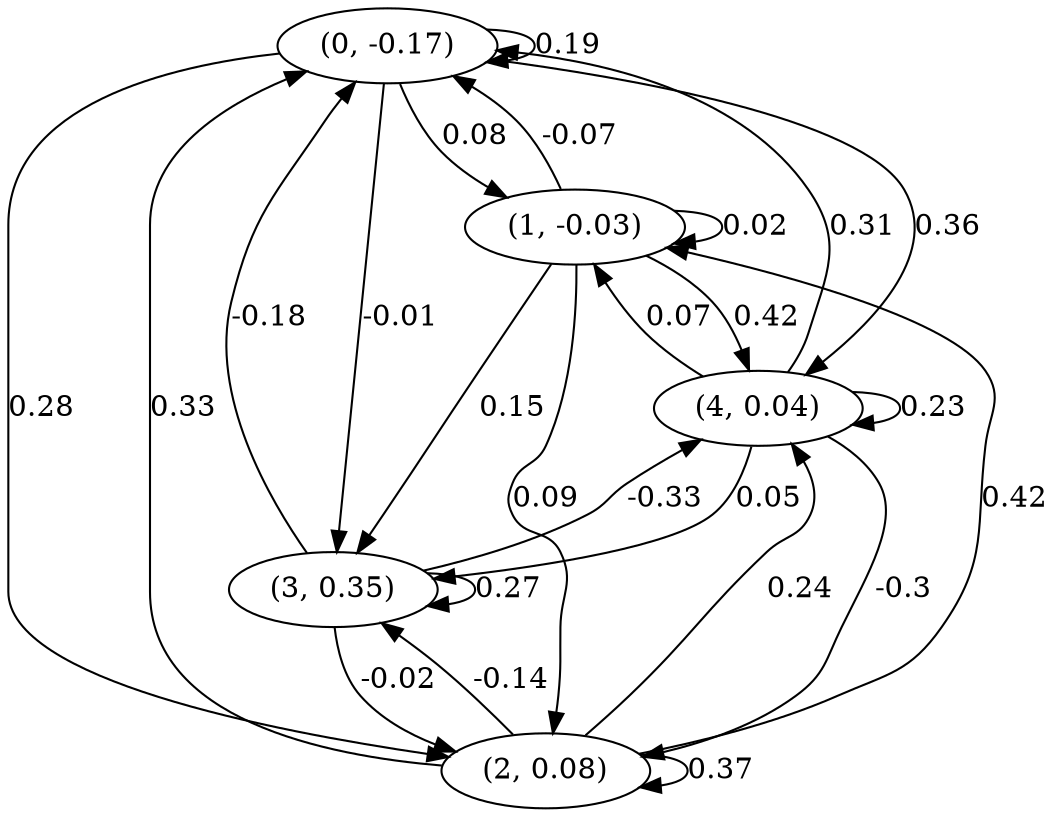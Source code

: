 digraph {
    0 [ label = "(0, -0.17)" ]
    1 [ label = "(1, -0.03)" ]
    2 [ label = "(2, 0.08)" ]
    3 [ label = "(3, 0.35)" ]
    4 [ label = "(4, 0.04)" ]
    0 -> 0 [ label = "0.19" ]
    1 -> 1 [ label = "0.02" ]
    2 -> 2 [ label = "0.37" ]
    3 -> 3 [ label = "0.27" ]
    4 -> 4 [ label = "0.23" ]
    1 -> 0 [ label = "-0.07" ]
    2 -> 0 [ label = "0.33" ]
    3 -> 0 [ label = "-0.18" ]
    4 -> 0 [ label = "0.31" ]
    0 -> 1 [ label = "0.08" ]
    2 -> 1 [ label = "0.42" ]
    4 -> 1 [ label = "0.07" ]
    0 -> 2 [ label = "0.28" ]
    1 -> 2 [ label = "0.09" ]
    3 -> 2 [ label = "-0.02" ]
    4 -> 2 [ label = "-0.3" ]
    0 -> 3 [ label = "-0.01" ]
    1 -> 3 [ label = "0.15" ]
    2 -> 3 [ label = "-0.14" ]
    4 -> 3 [ label = "0.05" ]
    0 -> 4 [ label = "0.36" ]
    1 -> 4 [ label = "0.42" ]
    2 -> 4 [ label = "0.24" ]
    3 -> 4 [ label = "-0.33" ]
}

